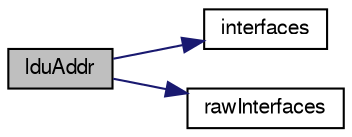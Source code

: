 digraph "lduAddr"
{
  bgcolor="transparent";
  edge [fontname="FreeSans",fontsize="10",labelfontname="FreeSans",labelfontsize="10"];
  node [fontname="FreeSans",fontsize="10",shape=record];
  rankdir="LR";
  Node371 [label="lduAddr",height=0.2,width=0.4,color="black", fillcolor="grey75", style="filled", fontcolor="black"];
  Node371 -> Node372 [color="midnightblue",fontsize="10",style="solid",fontname="FreeSans"];
  Node372 [label="interfaces",height=0.2,width=0.4,color="black",URL="$a27134.html#a9c7fa7830073e60b4ab1696f1fff3d25",tooltip="Return a list of pointers for each patch. "];
  Node371 -> Node373 [color="midnightblue",fontsize="10",style="solid",fontname="FreeSans"];
  Node373 [label="rawInterfaces",height=0.2,width=0.4,color="black",URL="$a27134.html#a8b2674da1ebaf159e336f455b8791990",tooltip="Return a list of pointers for each patch. "];
}

